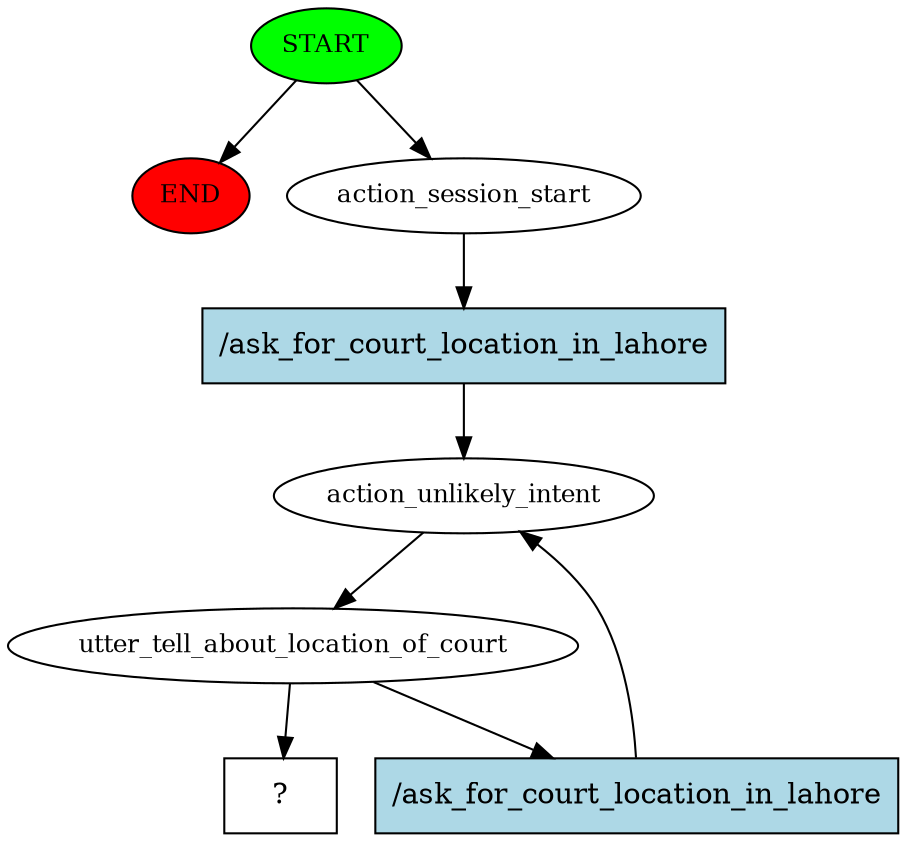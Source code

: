 digraph  {
0 [class="start active", fillcolor=green, fontsize=12, label=START, style=filled];
"-1" [class=end, fillcolor=red, fontsize=12, label=END, style=filled];
1 [class=active, fontsize=12, label=action_session_start];
2 [class=active, fontsize=12, label=action_unlikely_intent];
3 [class=active, fontsize=12, label=utter_tell_about_location_of_court];
6 [class="intent dashed active", label="  ?  ", shape=rect];
7 [class="intent active", fillcolor=lightblue, label="/ask_for_court_location_in_lahore", shape=rect, style=filled];
8 [class="intent active", fillcolor=lightblue, label="/ask_for_court_location_in_lahore", shape=rect, style=filled];
0 -> "-1"  [class="", key=NONE, label=""];
0 -> 1  [class=active, key=NONE, label=""];
1 -> 7  [class=active, key=0];
2 -> 3  [class=active, key=NONE, label=""];
3 -> 6  [class=active, key=NONE, label=""];
3 -> 8  [class=active, key=0];
7 -> 2  [class=active, key=0];
8 -> 2  [class=active, key=0];
}

